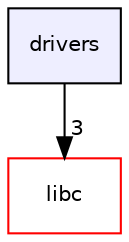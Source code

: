 digraph "drivers" {
  compound=true
  node [ fontsize="10", fontname="Helvetica"];
  edge [ labelfontsize="10", labelfontname="Helvetica"];
  dir_14bc92f4b96c8519b376567118ac28b3 [shape=box, label="drivers", style="filled", fillcolor="#eeeeff", pencolor="black", URL="dir_14bc92f4b96c8519b376567118ac28b3.html"];
  dir_fc1eb218ab426e5adb60367f98438da0 [shape=box label="libc" fillcolor="white" style="filled" color="red" URL="dir_fc1eb218ab426e5adb60367f98438da0.html"];
  dir_14bc92f4b96c8519b376567118ac28b3->dir_fc1eb218ab426e5adb60367f98438da0 [headlabel="3", labeldistance=1.5 headhref="dir_000000_000002.html"];
}
